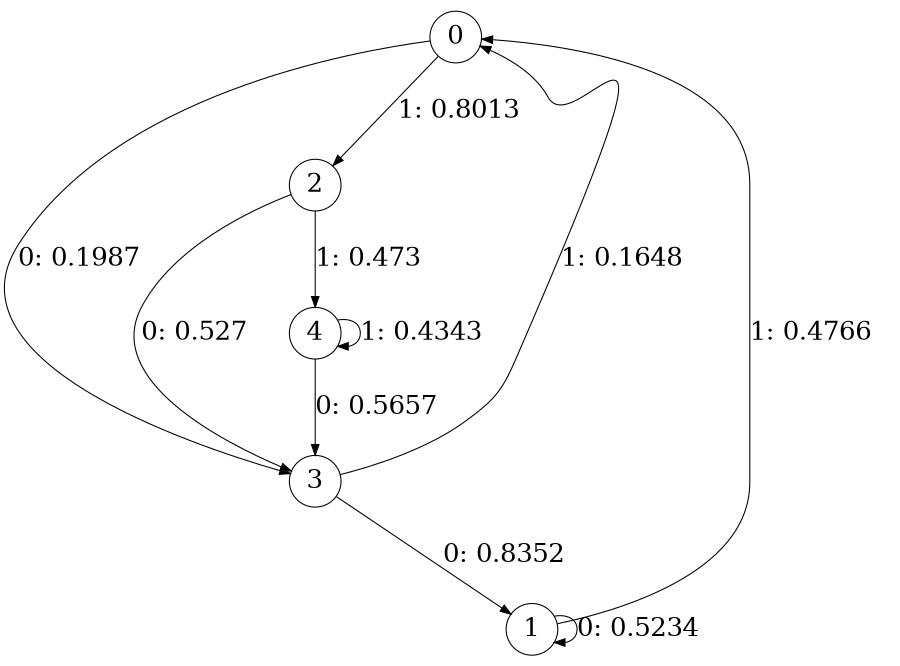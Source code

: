 digraph "ch11faceL3" {
size = "6,8.5";
ratio = "fill";
node [shape = circle];
node [fontsize = 24];
edge [fontsize = 24];
0 -> 3 [label = "0: 0.1987   "];
0 -> 2 [label = "1: 0.8013   "];
1 -> 1 [label = "0: 0.5234   "];
1 -> 0 [label = "1: 0.4766   "];
2 -> 3 [label = "0: 0.527    "];
2 -> 4 [label = "1: 0.473    "];
3 -> 1 [label = "0: 0.8352   "];
3 -> 0 [label = "1: 0.1648   "];
4 -> 3 [label = "0: 0.5657   "];
4 -> 4 [label = "1: 0.4343   "];
}